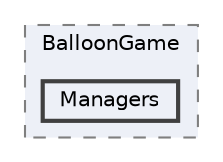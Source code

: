 digraph "C:/Users/Drlew/Documents/GitHub/VR-Games/Assets/Scripts/BalloonGame/Managers"
{
 // LATEX_PDF_SIZE
  bgcolor="transparent";
  edge [fontname=Helvetica,fontsize=10,labelfontname=Helvetica,labelfontsize=10];
  node [fontname=Helvetica,fontsize=10,shape=box,height=0.2,width=0.4];
  compound=true
  subgraph clusterdir_a2681339ecf4fd4609d0d1f290df89bc {
    graph [ bgcolor="#edf0f7", pencolor="grey50", label="BalloonGame", fontname=Helvetica,fontsize=10 style="filled,dashed", URL="dir_a2681339ecf4fd4609d0d1f290df89bc.html",tooltip=""]
  dir_7ea75d1a14e83c9bd3500947f53239e9 [label="Managers", fillcolor="#edf0f7", color="grey25", style="filled,bold", URL="dir_7ea75d1a14e83c9bd3500947f53239e9.html",tooltip=""];
  }
}
